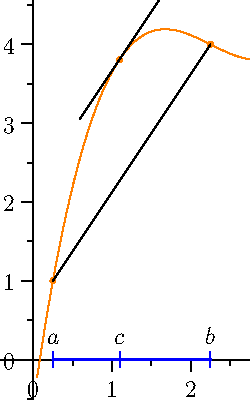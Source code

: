 import graph;

size(0,200);

real xt=2.25;
real yt=4;

real a=-2+xt;
real b=0+xt;

real c=(-2/sqrt(3))+xt;

real a0=-2.2+xt;
real b0=0.5+xt;

real f(real x) { return 0.5*((x-xt)^3-(x-xt))+yt; }
real fp(real x) { return 0.5*(3*(x-xt)^2-1); }
real tc(real x) { return fp(c)*(x-c)+f(c) ; }

draw(graph(f,a0,b0),orange);

draw((a,-0.1)--(a,0.1),blue);
label("$a$",(a,0.1),N);
draw((b,-0.1)--(b,0.1),blue);
label("$b$",(b,0.1),N);
draw((a,0)--(b,0),blue+1);
dot((a,f(a)),orange);
dot((b,f(b)),orange);

draw((a,f(a))--(b,f(b)),black);

dot((c,f(c)),orange);
draw(graph(tc,c-0.5,c+0.5),black);

draw((c,-0.1)--(c,0.1),blue);
label("$c$",(c,0.1),N,black);

xaxis(RightTicks);
yaxis(LeftTicks);

